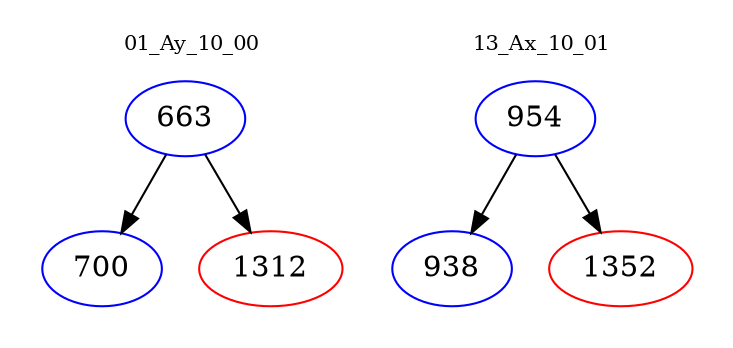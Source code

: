digraph{
subgraph cluster_0 {
color = white
label = "01_Ay_10_00";
fontsize=10;
T0_663 [label="663", color="blue"]
T0_663 -> T0_700 [color="black"]
T0_700 [label="700", color="blue"]
T0_663 -> T0_1312 [color="black"]
T0_1312 [label="1312", color="red"]
}
subgraph cluster_1 {
color = white
label = "13_Ax_10_01";
fontsize=10;
T1_954 [label="954", color="blue"]
T1_954 -> T1_938 [color="black"]
T1_938 [label="938", color="blue"]
T1_954 -> T1_1352 [color="black"]
T1_1352 [label="1352", color="red"]
}
}

